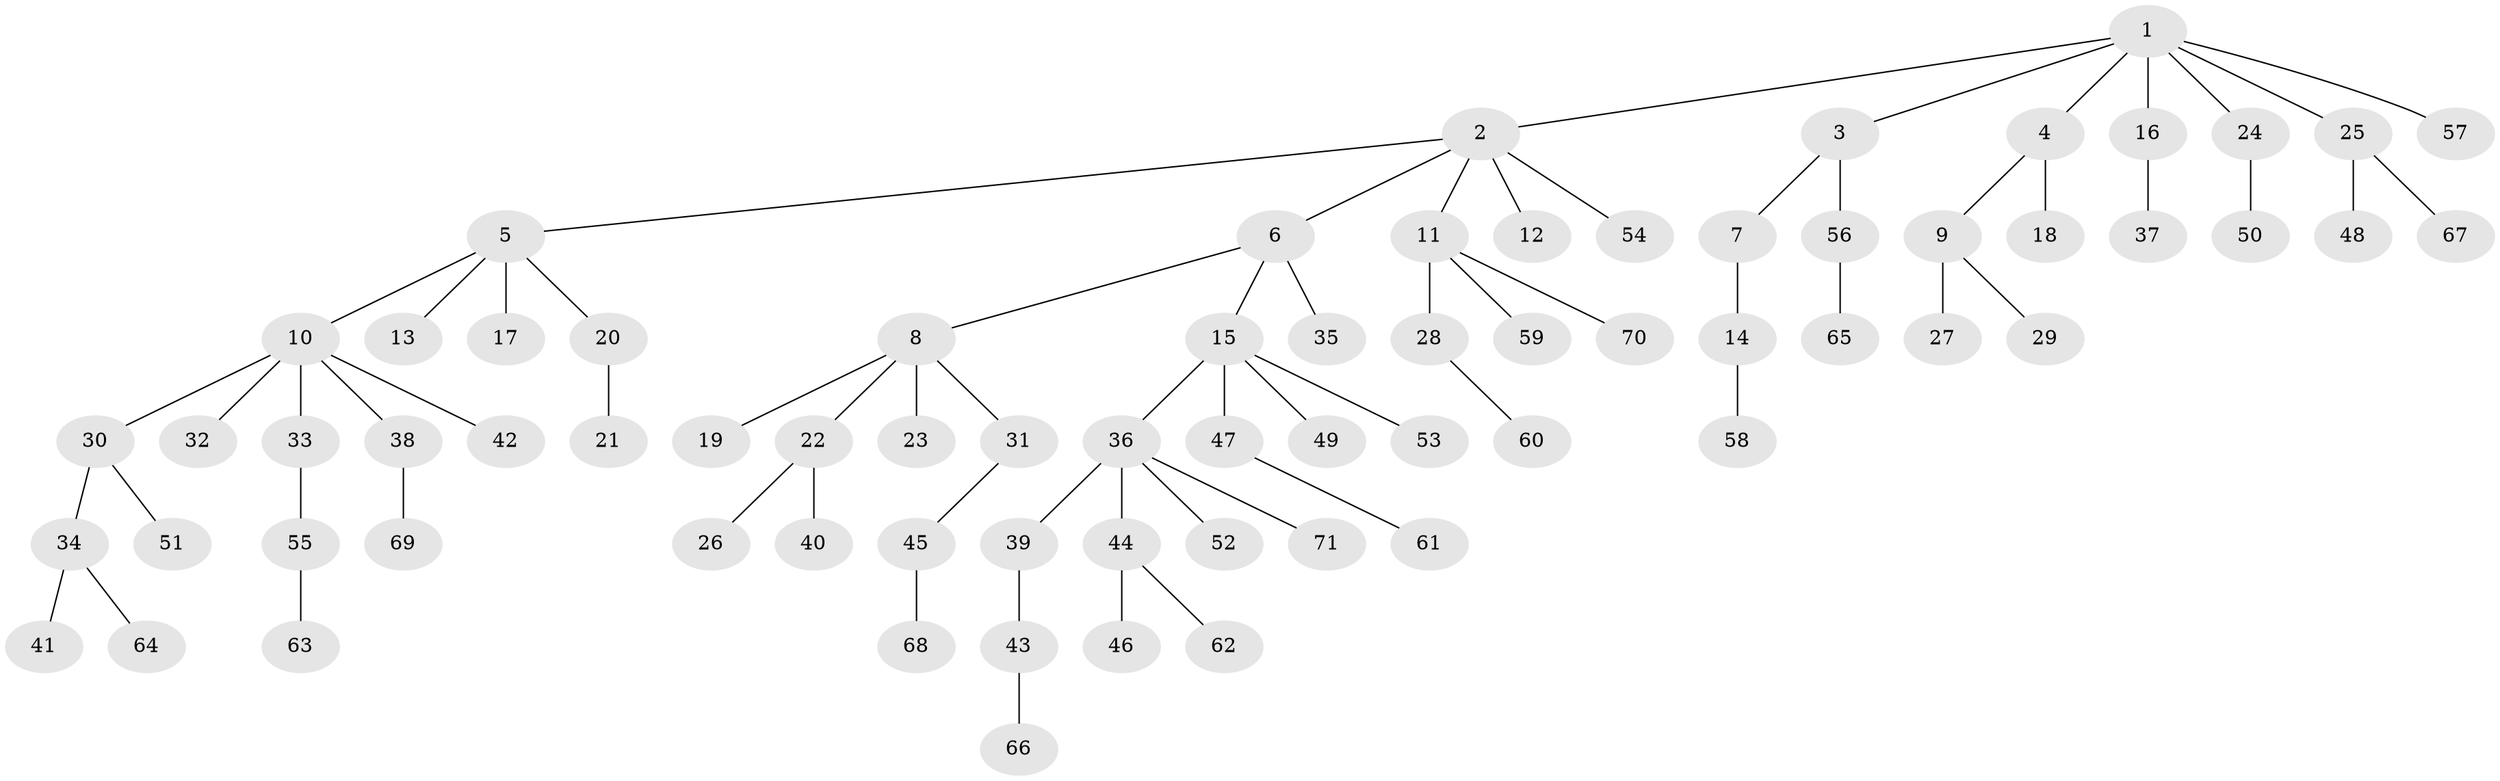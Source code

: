 // coarse degree distribution, {3: 0.1, 2: 0.26, 5: 0.04, 4: 0.08, 1: 0.5, 6: 0.02}
// Generated by graph-tools (version 1.1) at 2025/37/03/04/25 23:37:24]
// undirected, 71 vertices, 70 edges
graph export_dot {
  node [color=gray90,style=filled];
  1;
  2;
  3;
  4;
  5;
  6;
  7;
  8;
  9;
  10;
  11;
  12;
  13;
  14;
  15;
  16;
  17;
  18;
  19;
  20;
  21;
  22;
  23;
  24;
  25;
  26;
  27;
  28;
  29;
  30;
  31;
  32;
  33;
  34;
  35;
  36;
  37;
  38;
  39;
  40;
  41;
  42;
  43;
  44;
  45;
  46;
  47;
  48;
  49;
  50;
  51;
  52;
  53;
  54;
  55;
  56;
  57;
  58;
  59;
  60;
  61;
  62;
  63;
  64;
  65;
  66;
  67;
  68;
  69;
  70;
  71;
  1 -- 2;
  1 -- 3;
  1 -- 4;
  1 -- 16;
  1 -- 24;
  1 -- 25;
  1 -- 57;
  2 -- 5;
  2 -- 6;
  2 -- 11;
  2 -- 12;
  2 -- 54;
  3 -- 7;
  3 -- 56;
  4 -- 9;
  4 -- 18;
  5 -- 10;
  5 -- 13;
  5 -- 17;
  5 -- 20;
  6 -- 8;
  6 -- 15;
  6 -- 35;
  7 -- 14;
  8 -- 19;
  8 -- 22;
  8 -- 23;
  8 -- 31;
  9 -- 27;
  9 -- 29;
  10 -- 30;
  10 -- 32;
  10 -- 33;
  10 -- 38;
  10 -- 42;
  11 -- 28;
  11 -- 59;
  11 -- 70;
  14 -- 58;
  15 -- 36;
  15 -- 47;
  15 -- 49;
  15 -- 53;
  16 -- 37;
  20 -- 21;
  22 -- 26;
  22 -- 40;
  24 -- 50;
  25 -- 48;
  25 -- 67;
  28 -- 60;
  30 -- 34;
  30 -- 51;
  31 -- 45;
  33 -- 55;
  34 -- 41;
  34 -- 64;
  36 -- 39;
  36 -- 44;
  36 -- 52;
  36 -- 71;
  38 -- 69;
  39 -- 43;
  43 -- 66;
  44 -- 46;
  44 -- 62;
  45 -- 68;
  47 -- 61;
  55 -- 63;
  56 -- 65;
}
